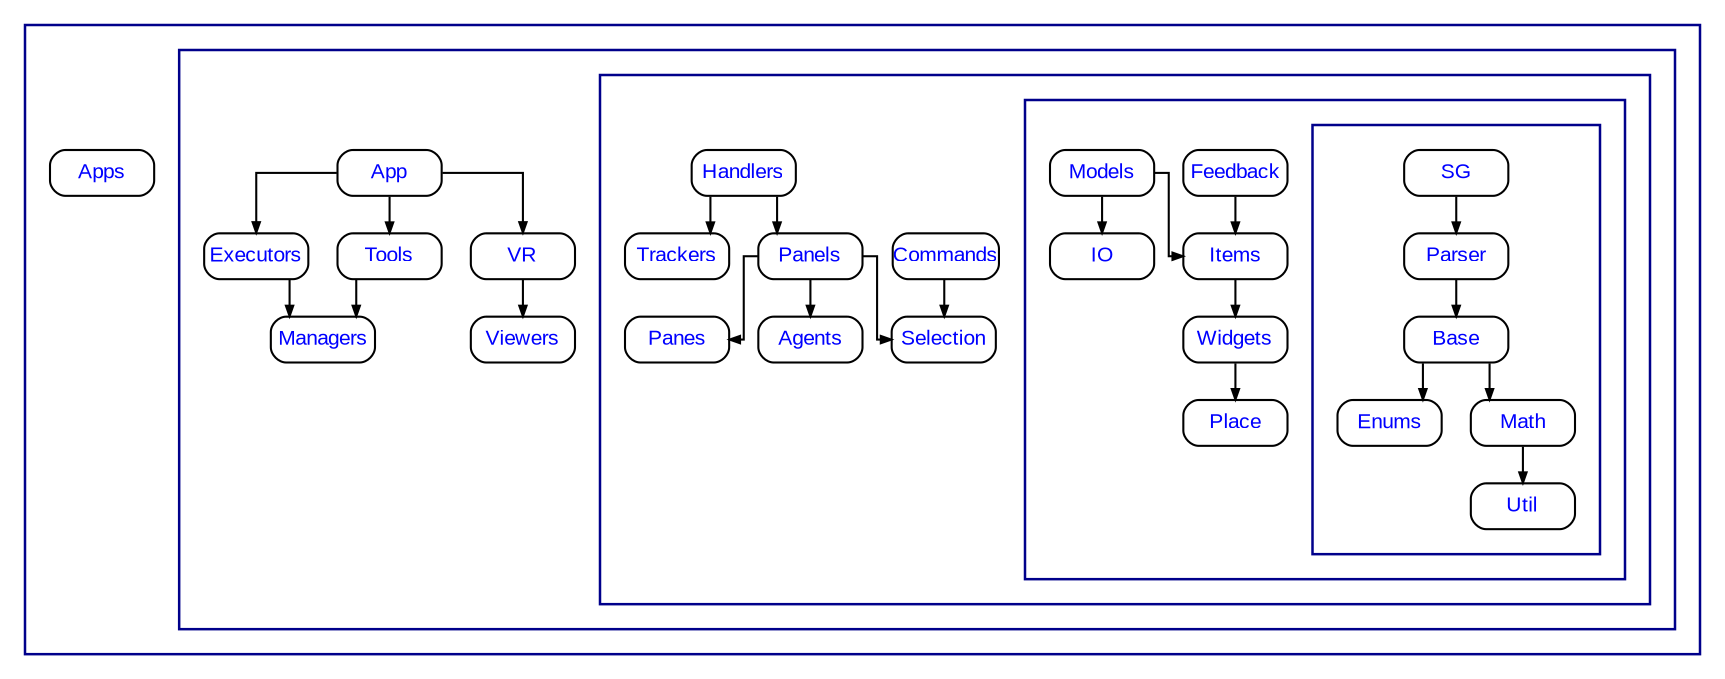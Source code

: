 strict digraph {
	graph [nodesep=0.2,
		pencolor=darkblue,
		penwidth=1.2,
		rankdir=TB,
		ranksep=0.25,
		splines=ortho
	];
	node [fontcolor=blue,
		fontname=Arial,
		fontsize=10,
		height=0.3,
		margin=0,
		shape=box,
		style=rounded,
		width=0.7
	];
	edge [arrowsize=0.5];
	subgraph cluster_0 {
		graph [margin=12];
		subgraph cluster_1 {
			graph [margin=12];
			subgraph cluster_2 {
				graph [margin=12];
				subgraph cluster_3 {
					graph [margin=12];
					subgraph cluster_4 {
						graph [margin=12];
						Base	[URL="\ref Base",
							group=4];
						Enums	[URL="\ref Enums",
							group=4];
						Base -> Enums;
						Math	[URL="\ref Math",
							group=4];
						Base -> Math;
						Util	[URL="\ref Util",
							group=4];
						Math -> Util;
						Parser	[URL="\ref Parser",
							group=4];
						Parser -> Base;
						SG	[URL="\ref SG",
							group=4];
						SG -> Parser;
					}
					Feedback	[URL="\ref Feedback",
						group=3];
					Items	[URL="\ref Items",
						group=3];
					Feedback -> Items;
					IO	[URL="\ref IO",
						group=3];
					Widgets	[URL="\ref Widgets",
						group=3];
					Items -> Widgets;
					Models	[URL="\ref Models",
						group=3];
					Models -> IO;
					Models -> Items;
					Place	[URL="\ref Place",
						group=3];
					Widgets -> Place;
				}
				Agents	[URL="\ref Agents",
					group=2];
				Commands	[URL="\ref Commands",
					group=2];
				Selection	[URL="\ref Selection",
					group=2];
				Commands -> Selection;
				Handlers	[URL="\ref Handlers",
					group=2];
				Trackers	[URL="\ref Trackers",
					group=2];
				Handlers -> Trackers;
				Panels	[URL="\ref Panels",
					group=2];
				Handlers -> Panels;
				Panels -> Agents;
				Panes	[URL="\ref Panes",
					group=2];
				Panels -> Panes;
				Panels -> Selection;
			}
			App	[URL="\ref App",
				group=1];
			Executors	[URL="\ref Executors",
				group=1];
			App -> Executors;
			Tools	[URL="\ref Tools",
				group=1];
			App -> Tools;
			VR	[URL="\ref VR",
				group=1];
			App -> VR;
			Managers	[URL="\ref Managers",
				group=1];
			Executors -> Managers;
			Tools -> Managers;
			Viewers	[URL="\ref Viewers",
				group=1];
			VR -> Viewers;
		}
		Apps	[URL="\ref Apps",
			group=0];
	}
}
